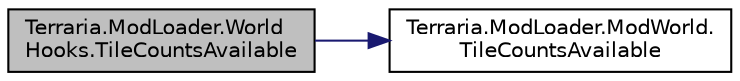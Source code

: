 digraph "Terraria.ModLoader.WorldHooks.TileCountsAvailable"
{
  edge [fontname="Helvetica",fontsize="10",labelfontname="Helvetica",labelfontsize="10"];
  node [fontname="Helvetica",fontsize="10",shape=record];
  rankdir="LR";
  Node28 [label="Terraria.ModLoader.World\lHooks.TileCountsAvailable",height=0.2,width=0.4,color="black", fillcolor="grey75", style="filled", fontcolor="black"];
  Node28 -> Node29 [color="midnightblue",fontsize="10",style="solid",fontname="Helvetica"];
  Node29 [label="Terraria.ModLoader.ModWorld.\lTileCountsAvailable",height=0.2,width=0.4,color="black", fillcolor="white", style="filled",URL="$class_terraria_1_1_mod_loader_1_1_mod_world.html#a60089c548af2378c1baec051cb7a86bb",tooltip="Allows you to store information about how many of each tile is nearby the player. This is useful for ..."];
}
